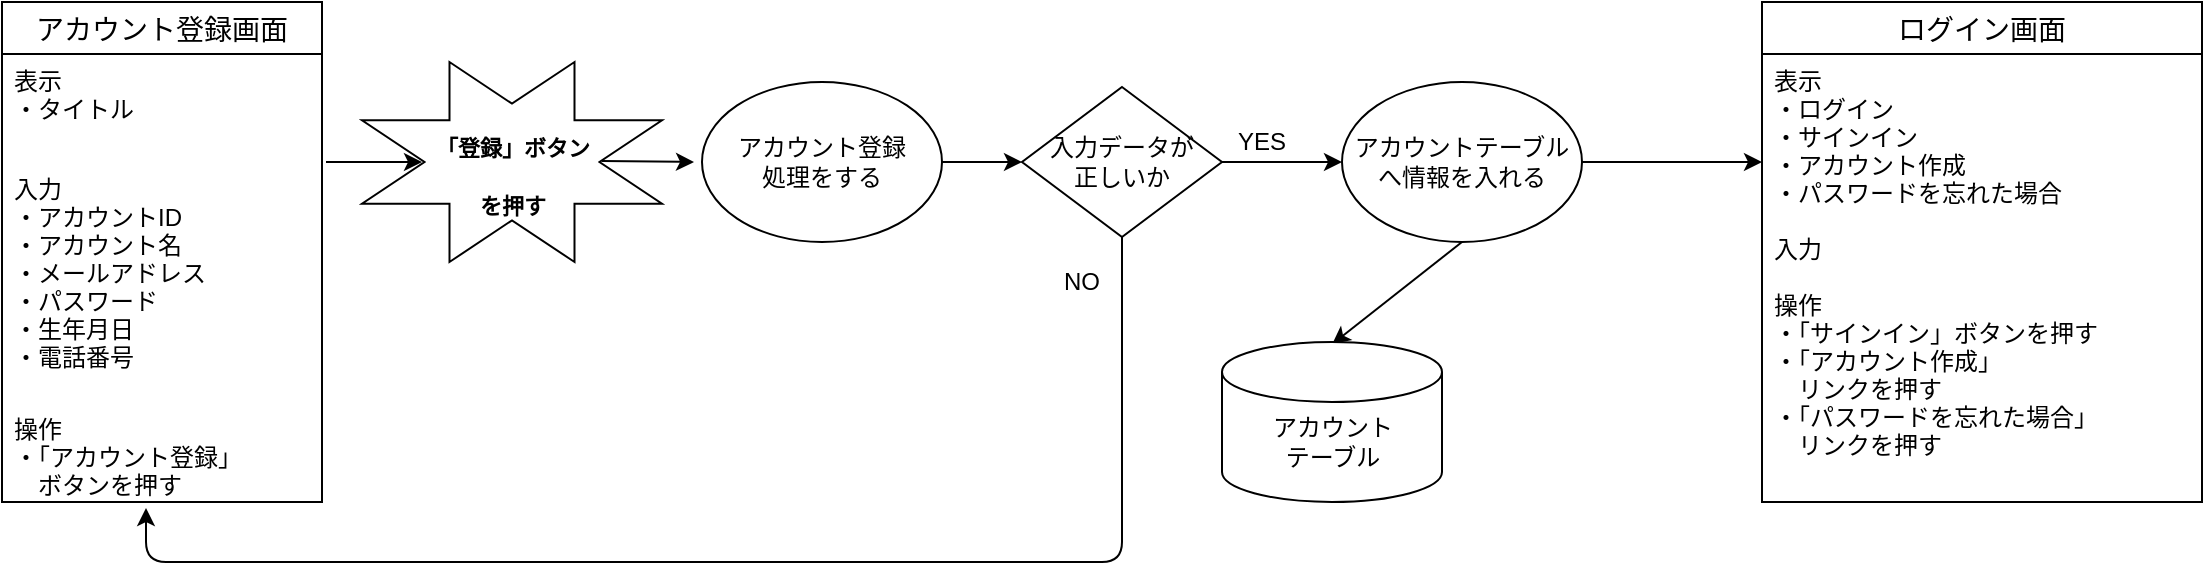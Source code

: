 <mxfile version="13.6.5">
    <diagram id="3mR3qd5HLXd8aL_vuorG" name="ページ1">
        <mxGraphModel dx="1120" dy="574" grid="1" gridSize="10" guides="1" tooltips="1" connect="1" arrows="1" fold="1" page="1" pageScale="1" pageWidth="827" pageHeight="1169" math="0" shadow="0">
            <root>
                <mxCell id="0"/>
                <mxCell id="1" parent="0"/>
                <mxCell id="VZWWZLJk8qB1Wz1YRbqK-1" value="" style="endArrow=classic;html=1;" parent="1" edge="1">
                    <mxGeometry width="50" height="50" relative="1" as="geometry">
                        <mxPoint x="192" y="290" as="sourcePoint"/>
                        <mxPoint x="240" y="290" as="targetPoint"/>
                    </mxGeometry>
                </mxCell>
                <mxCell id="VZWWZLJk8qB1Wz1YRbqK-2" value="" style="group" parent="1" vertex="1" connectable="0">
                    <mxGeometry x="210" y="240" width="160" height="110" as="geometry"/>
                </mxCell>
                <mxCell id="VZWWZLJk8qB1Wz1YRbqK-3" value="" style="verticalLabelPosition=bottom;verticalAlign=top;html=1;shape=mxgraph.basic.8_point_star;strokeColor=#000000;strokeWidth=1;" parent="VZWWZLJk8qB1Wz1YRbqK-2" vertex="1">
                    <mxGeometry width="150" height="100" as="geometry"/>
                </mxCell>
                <mxCell id="VZWWZLJk8qB1Wz1YRbqK-4" value="&lt;font style=&quot;font-size: 11px&quot;&gt;「登録」ボタン&lt;br&gt;を押す&lt;/font&gt;" style="text;strokeColor=none;fillColor=none;html=1;fontSize=24;fontStyle=1;verticalAlign=middle;align=center;" parent="VZWWZLJk8qB1Wz1YRbqK-2" vertex="1">
                    <mxGeometry x="30" y="35" width="90" height="35" as="geometry"/>
                </mxCell>
                <mxCell id="VZWWZLJk8qB1Wz1YRbqK-5" value="" style="endArrow=classic;html=1;" parent="VZWWZLJk8qB1Wz1YRbqK-2" edge="1">
                    <mxGeometry width="50" height="50" relative="1" as="geometry">
                        <mxPoint x="120" y="49.5" as="sourcePoint"/>
                        <mxPoint x="166" y="50" as="targetPoint"/>
                    </mxGeometry>
                </mxCell>
                <mxCell id="VZWWZLJk8qB1Wz1YRbqK-6" value="アカウント登録&lt;br&gt;処理をする" style="ellipse;whiteSpace=wrap;html=1;strokeColor=#000000;strokeWidth=1;" parent="1" vertex="1">
                    <mxGeometry x="380" y="250" width="120" height="80" as="geometry"/>
                </mxCell>
                <mxCell id="VZWWZLJk8qB1Wz1YRbqK-8" value="アカウント登録画面" style="swimlane;fontStyle=0;childLayout=stackLayout;horizontal=1;startSize=26;horizontalStack=0;resizeParent=1;resizeParentMax=0;resizeLast=0;collapsible=1;marginBottom=0;align=center;fontSize=14;strokeColor=#000000;strokeWidth=1;" parent="1" vertex="1">
                    <mxGeometry x="30" y="210" width="160" height="250" as="geometry"/>
                </mxCell>
                <mxCell id="VZWWZLJk8qB1Wz1YRbqK-9" value="表示&#10;・タイトル&#10;" style="text;strokeColor=none;fillColor=none;spacingLeft=4;spacingRight=4;overflow=hidden;rotatable=0;points=[[0,0.5],[1,0.5]];portConstraint=eastwest;fontSize=12;" parent="VZWWZLJk8qB1Wz1YRbqK-8" vertex="1">
                    <mxGeometry y="26" width="160" height="54" as="geometry"/>
                </mxCell>
                <mxCell id="VZWWZLJk8qB1Wz1YRbqK-10" value="入力&#10;・アカウントID&#10;・アカウント名&#10;・メールアドレス&#10;・パスワード&#10;・生年月日&#10;・電話番号&#10;&#10;" style="text;strokeColor=none;fillColor=none;spacingLeft=4;spacingRight=4;overflow=hidden;rotatable=0;points=[[0,0.5],[1,0.5]];portConstraint=eastwest;fontSize=12;" parent="VZWWZLJk8qB1Wz1YRbqK-8" vertex="1">
                    <mxGeometry y="80" width="160" height="120" as="geometry"/>
                </mxCell>
                <mxCell id="VZWWZLJk8qB1Wz1YRbqK-11" value="操作&#10;・「アカウント登録」&#10;　ボタンを押す&#10;" style="text;strokeColor=none;fillColor=none;spacingLeft=4;spacingRight=4;overflow=hidden;rotatable=0;points=[[0,0.5],[1,0.5]];portConstraint=eastwest;fontSize=12;" parent="VZWWZLJk8qB1Wz1YRbqK-8" vertex="1">
                    <mxGeometry y="200" width="160" height="50" as="geometry"/>
                </mxCell>
                <mxCell id="VZWWZLJk8qB1Wz1YRbqK-12" value="" style="endArrow=classic;html=1;exitX=1;exitY=0.5;exitDx=0;exitDy=0;" parent="1" source="VZWWZLJk8qB1Wz1YRbqK-6" edge="1">
                    <mxGeometry width="50" height="50" relative="1" as="geometry">
                        <mxPoint x="670" y="210" as="sourcePoint"/>
                        <mxPoint x="540" y="290" as="targetPoint"/>
                    </mxGeometry>
                </mxCell>
                <mxCell id="VZWWZLJk8qB1Wz1YRbqK-14" value="入力データが&lt;br&gt;正しいか" style="rhombus;whiteSpace=wrap;html=1;" parent="1" vertex="1">
                    <mxGeometry x="540" y="252.5" width="100" height="75" as="geometry"/>
                </mxCell>
                <mxCell id="VZWWZLJk8qB1Wz1YRbqK-17" value="YES" style="text;html=1;strokeColor=none;fillColor=none;align=center;verticalAlign=middle;whiteSpace=wrap;rounded=0;" parent="1" vertex="1">
                    <mxGeometry x="640" y="270" width="40" height="20" as="geometry"/>
                </mxCell>
                <mxCell id="VZWWZLJk8qB1Wz1YRbqK-18" value="" style="endArrow=classic;html=1;exitX=0.5;exitY=1;exitDx=0;exitDy=0;entryX=0.45;entryY=1.06;entryDx=0;entryDy=0;entryPerimeter=0;" parent="1" source="VZWWZLJk8qB1Wz1YRbqK-14" target="VZWWZLJk8qB1Wz1YRbqK-11" edge="1">
                    <mxGeometry width="50" height="50" relative="1" as="geometry">
                        <mxPoint x="700" y="430" as="sourcePoint"/>
                        <mxPoint x="20" y="470" as="targetPoint"/>
                        <Array as="points">
                            <mxPoint x="590" y="490"/>
                            <mxPoint x="102" y="490"/>
                        </Array>
                    </mxGeometry>
                </mxCell>
                <mxCell id="VZWWZLJk8qB1Wz1YRbqK-19" value="NO" style="text;html=1;strokeColor=none;fillColor=none;align=center;verticalAlign=middle;whiteSpace=wrap;rounded=0;" parent="1" vertex="1">
                    <mxGeometry x="550" y="340" width="40" height="20" as="geometry"/>
                </mxCell>
                <mxCell id="VZWWZLJk8qB1Wz1YRbqK-27" value="アカウントテーブルへ情報を入れる" style="ellipse;whiteSpace=wrap;html=1;strokeColor=#000000;strokeWidth=1;" parent="1" vertex="1">
                    <mxGeometry x="700" y="250" width="120" height="80" as="geometry"/>
                </mxCell>
                <mxCell id="VZWWZLJk8qB1Wz1YRbqK-28" value="" style="endArrow=classic;html=1;exitX=0.5;exitY=1;exitDx=0;exitDy=0;entryX=0.501;entryY=0.013;entryDx=0;entryDy=0;entryPerimeter=0;" parent="1" source="VZWWZLJk8qB1Wz1YRbqK-27" target="4" edge="1">
                    <mxGeometry width="50" height="50" relative="1" as="geometry">
                        <mxPoint x="550" y="420" as="sourcePoint"/>
                        <mxPoint x="700" y="380" as="targetPoint"/>
                    </mxGeometry>
                </mxCell>
                <mxCell id="VZWWZLJk8qB1Wz1YRbqK-29" value="" style="endArrow=classic;html=1;exitX=0;exitY=1;exitDx=0;exitDy=0;entryX=0;entryY=0.5;entryDx=0;entryDy=0;" parent="1" source="VZWWZLJk8qB1Wz1YRbqK-17" target="VZWWZLJk8qB1Wz1YRbqK-27" edge="1">
                    <mxGeometry width="50" height="50" relative="1" as="geometry">
                        <mxPoint x="550" y="420" as="sourcePoint"/>
                        <mxPoint x="600" y="370" as="targetPoint"/>
                    </mxGeometry>
                </mxCell>
                <mxCell id="VZWWZLJk8qB1Wz1YRbqK-30" value="" style="endArrow=classic;html=1;" parent="1" edge="1">
                    <mxGeometry width="50" height="50" relative="1" as="geometry">
                        <mxPoint x="820" y="290" as="sourcePoint"/>
                        <mxPoint x="910" y="290" as="targetPoint"/>
                    </mxGeometry>
                </mxCell>
                <mxCell id="4" value="" style="shape=cylinder2;whiteSpace=wrap;html=1;boundedLbl=1;backgroundOutline=1;size=15;" parent="1" vertex="1">
                    <mxGeometry x="640" y="380" width="110" height="80" as="geometry"/>
                </mxCell>
                <mxCell id="5" value="アカウントテーブル" style="text;html=1;strokeColor=none;fillColor=none;align=center;verticalAlign=middle;whiteSpace=wrap;rounded=0;" parent="1" vertex="1">
                    <mxGeometry x="662.5" y="420" width="65" height="20" as="geometry"/>
                </mxCell>
                <mxCell id="6" value="ログイン画面" style="swimlane;fontStyle=0;childLayout=stackLayout;horizontal=1;startSize=26;horizontalStack=0;resizeParent=1;resizeParentMax=0;resizeLast=0;collapsible=1;marginBottom=0;align=center;fontSize=14;" parent="1" vertex="1">
                    <mxGeometry x="910" y="210" width="220" height="250" as="geometry"/>
                </mxCell>
                <mxCell id="7" value="表示&#10;・ログイン&#10;・サインイン&#10;・アカウント作成&#10;・パスワードを忘れた場合&#10;&#10;入力&#10;&#10;操作&#10;・「サインイン」ボタンを押す&#10;・「アカウント作成」&#10;　リンクを押す&#10;・「パスワードを忘れた場合」&#10;　リンクを押す" style="text;strokeColor=none;fillColor=none;spacingLeft=4;spacingRight=4;overflow=hidden;rotatable=0;points=[[0,0.5],[1,0.5]];portConstraint=eastwest;fontSize=12;" parent="6" vertex="1">
                    <mxGeometry y="26" width="220" height="224" as="geometry"/>
                </mxCell>
            </root>
        </mxGraphModel>
    </diagram>
</mxfile>